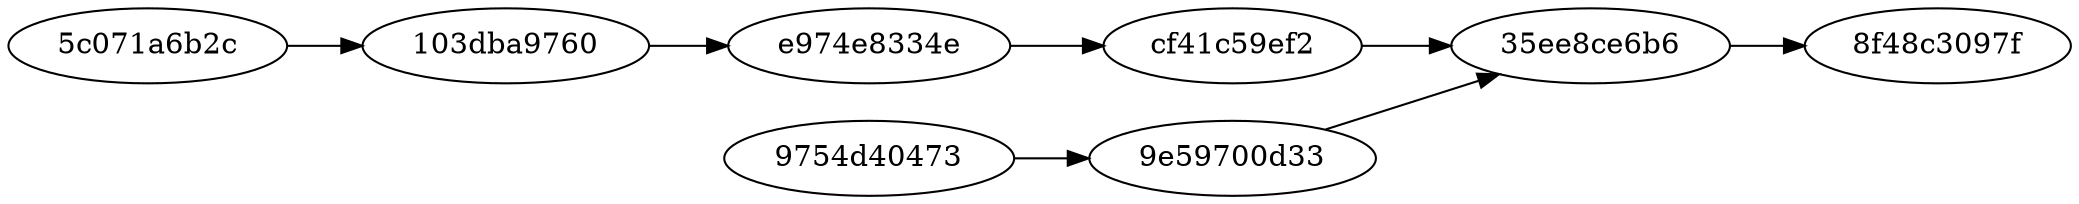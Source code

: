 digraph "Fusion"
{
    rankdir=LR;
    subgraph master
    {
        "5c071a6b2c" -> "103dba9760" -> "e974e8334e" -> "cf41c59ef2" -> "35ee8ce6b6" -> "8f48c3097f";
    }
    subgraph branch
    {
        "9e59700d33" -> "35ee8ce6b6" [weight=0];
        "9754d40473" -> "9e59700d33";
    }
}
